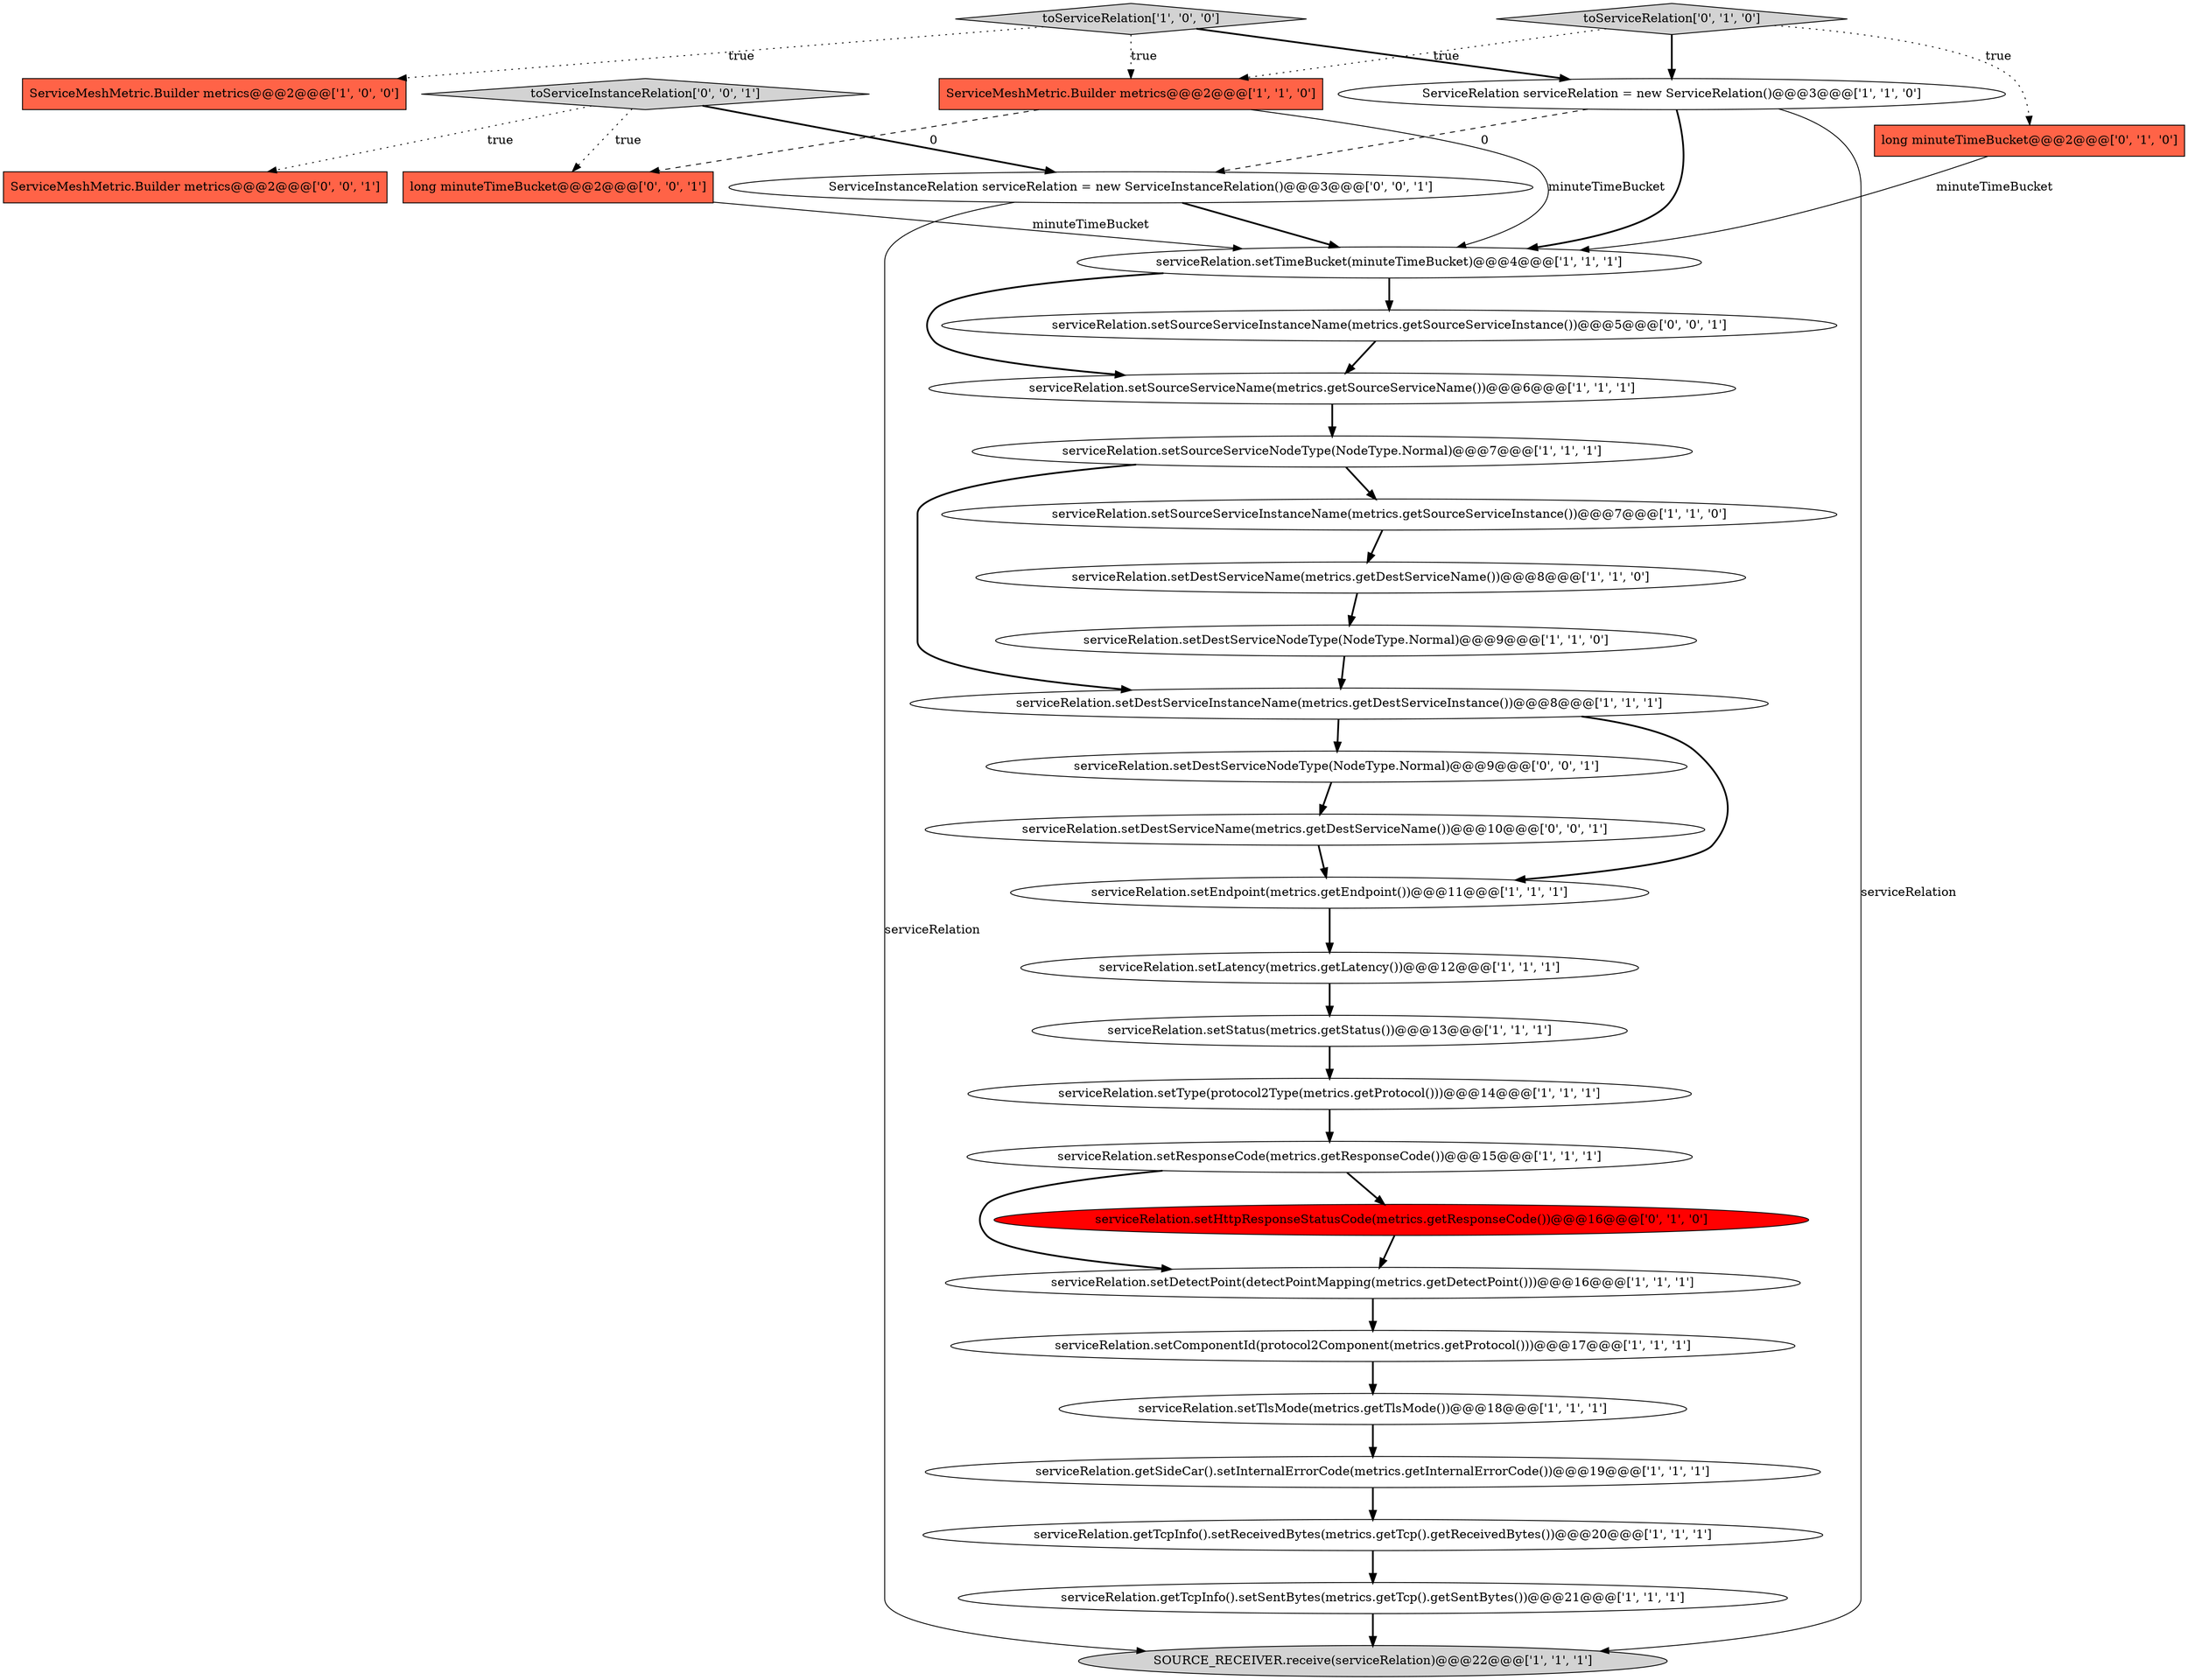 digraph {
15 [style = filled, label = "serviceRelation.setComponentId(protocol2Component(metrics.getProtocol()))@@@17@@@['1', '1', '1']", fillcolor = white, shape = ellipse image = "AAA0AAABBB1BBB"];
17 [style = filled, label = "ServiceRelation serviceRelation = new ServiceRelation()@@@3@@@['1', '1', '0']", fillcolor = white, shape = ellipse image = "AAA0AAABBB1BBB"];
27 [style = filled, label = "serviceRelation.setDestServiceName(metrics.getDestServiceName())@@@10@@@['0', '0', '1']", fillcolor = white, shape = ellipse image = "AAA0AAABBB3BBB"];
19 [style = filled, label = "serviceRelation.setResponseCode(metrics.getResponseCode())@@@15@@@['1', '1', '1']", fillcolor = white, shape = ellipse image = "AAA0AAABBB1BBB"];
26 [style = filled, label = "ServiceMeshMetric.Builder metrics@@@2@@@['0', '0', '1']", fillcolor = tomato, shape = box image = "AAA0AAABBB3BBB"];
31 [style = filled, label = "long minuteTimeBucket@@@2@@@['0', '0', '1']", fillcolor = tomato, shape = box image = "AAA0AAABBB3BBB"];
18 [style = filled, label = "serviceRelation.setTimeBucket(minuteTimeBucket)@@@4@@@['1', '1', '1']", fillcolor = white, shape = ellipse image = "AAA0AAABBB1BBB"];
21 [style = filled, label = "serviceRelation.getTcpInfo().setSentBytes(metrics.getTcp().getSentBytes())@@@21@@@['1', '1', '1']", fillcolor = white, shape = ellipse image = "AAA0AAABBB1BBB"];
12 [style = filled, label = "serviceRelation.setEndpoint(metrics.getEndpoint())@@@11@@@['1', '1', '1']", fillcolor = white, shape = ellipse image = "AAA0AAABBB1BBB"];
29 [style = filled, label = "serviceRelation.setDestServiceNodeType(NodeType.Normal)@@@9@@@['0', '0', '1']", fillcolor = white, shape = ellipse image = "AAA0AAABBB3BBB"];
13 [style = filled, label = "serviceRelation.setDetectPoint(detectPointMapping(metrics.getDetectPoint()))@@@16@@@['1', '1', '1']", fillcolor = white, shape = ellipse image = "AAA0AAABBB1BBB"];
22 [style = filled, label = "serviceRelation.setSourceServiceInstanceName(metrics.getSourceServiceInstance())@@@7@@@['1', '1', '0']", fillcolor = white, shape = ellipse image = "AAA0AAABBB1BBB"];
9 [style = filled, label = "serviceRelation.setLatency(metrics.getLatency())@@@12@@@['1', '1', '1']", fillcolor = white, shape = ellipse image = "AAA0AAABBB1BBB"];
10 [style = filled, label = "serviceRelation.setStatus(metrics.getStatus())@@@13@@@['1', '1', '1']", fillcolor = white, shape = ellipse image = "AAA0AAABBB1BBB"];
30 [style = filled, label = "ServiceInstanceRelation serviceRelation = new ServiceInstanceRelation()@@@3@@@['0', '0', '1']", fillcolor = white, shape = ellipse image = "AAA0AAABBB3BBB"];
8 [style = filled, label = "serviceRelation.setDestServiceName(metrics.getDestServiceName())@@@8@@@['1', '1', '0']", fillcolor = white, shape = ellipse image = "AAA0AAABBB1BBB"];
32 [style = filled, label = "toServiceInstanceRelation['0', '0', '1']", fillcolor = lightgray, shape = diamond image = "AAA0AAABBB3BBB"];
2 [style = filled, label = "SOURCE_RECEIVER.receive(serviceRelation)@@@22@@@['1', '1', '1']", fillcolor = lightgray, shape = ellipse image = "AAA0AAABBB1BBB"];
3 [style = filled, label = "serviceRelation.setSourceServiceNodeType(NodeType.Normal)@@@7@@@['1', '1', '1']", fillcolor = white, shape = ellipse image = "AAA0AAABBB1BBB"];
14 [style = filled, label = "serviceRelation.setTlsMode(metrics.getTlsMode())@@@18@@@['1', '1', '1']", fillcolor = white, shape = ellipse image = "AAA0AAABBB1BBB"];
11 [style = filled, label = "serviceRelation.getTcpInfo().setReceivedBytes(metrics.getTcp().getReceivedBytes())@@@20@@@['1', '1', '1']", fillcolor = white, shape = ellipse image = "AAA0AAABBB1BBB"];
6 [style = filled, label = "serviceRelation.setType(protocol2Type(metrics.getProtocol()))@@@14@@@['1', '1', '1']", fillcolor = white, shape = ellipse image = "AAA0AAABBB1BBB"];
24 [style = filled, label = "serviceRelation.setHttpResponseStatusCode(metrics.getResponseCode())@@@16@@@['0', '1', '0']", fillcolor = red, shape = ellipse image = "AAA1AAABBB2BBB"];
0 [style = filled, label = "ServiceMeshMetric.Builder metrics@@@2@@@['1', '0', '0']", fillcolor = tomato, shape = box image = "AAA0AAABBB1BBB"];
4 [style = filled, label = "toServiceRelation['1', '0', '0']", fillcolor = lightgray, shape = diamond image = "AAA0AAABBB1BBB"];
7 [style = filled, label = "serviceRelation.setSourceServiceName(metrics.getSourceServiceName())@@@6@@@['1', '1', '1']", fillcolor = white, shape = ellipse image = "AAA0AAABBB1BBB"];
25 [style = filled, label = "toServiceRelation['0', '1', '0']", fillcolor = lightgray, shape = diamond image = "AAA0AAABBB2BBB"];
20 [style = filled, label = "serviceRelation.getSideCar().setInternalErrorCode(metrics.getInternalErrorCode())@@@19@@@['1', '1', '1']", fillcolor = white, shape = ellipse image = "AAA0AAABBB1BBB"];
28 [style = filled, label = "serviceRelation.setSourceServiceInstanceName(metrics.getSourceServiceInstance())@@@5@@@['0', '0', '1']", fillcolor = white, shape = ellipse image = "AAA0AAABBB3BBB"];
5 [style = filled, label = "serviceRelation.setDestServiceNodeType(NodeType.Normal)@@@9@@@['1', '1', '0']", fillcolor = white, shape = ellipse image = "AAA0AAABBB1BBB"];
23 [style = filled, label = "long minuteTimeBucket@@@2@@@['0', '1', '0']", fillcolor = tomato, shape = box image = "AAA0AAABBB2BBB"];
1 [style = filled, label = "ServiceMeshMetric.Builder metrics@@@2@@@['1', '1', '0']", fillcolor = tomato, shape = box image = "AAA0AAABBB1BBB"];
16 [style = filled, label = "serviceRelation.setDestServiceInstanceName(metrics.getDestServiceInstance())@@@8@@@['1', '1', '1']", fillcolor = white, shape = ellipse image = "AAA0AAABBB1BBB"];
4->17 [style = bold, label=""];
15->14 [style = bold, label=""];
27->12 [style = bold, label=""];
4->1 [style = dotted, label="true"];
1->31 [style = dashed, label="0"];
23->18 [style = solid, label="minuteTimeBucket"];
11->21 [style = bold, label=""];
16->29 [style = bold, label=""];
4->0 [style = dotted, label="true"];
28->7 [style = bold, label=""];
24->13 [style = bold, label=""];
6->19 [style = bold, label=""];
9->10 [style = bold, label=""];
3->16 [style = bold, label=""];
25->1 [style = dotted, label="true"];
12->9 [style = bold, label=""];
3->22 [style = bold, label=""];
30->18 [style = bold, label=""];
25->17 [style = bold, label=""];
10->6 [style = bold, label=""];
18->28 [style = bold, label=""];
32->30 [style = bold, label=""];
7->3 [style = bold, label=""];
21->2 [style = bold, label=""];
19->24 [style = bold, label=""];
22->8 [style = bold, label=""];
5->16 [style = bold, label=""];
32->31 [style = dotted, label="true"];
30->2 [style = solid, label="serviceRelation"];
29->27 [style = bold, label=""];
19->13 [style = bold, label=""];
8->5 [style = bold, label=""];
31->18 [style = solid, label="minuteTimeBucket"];
32->26 [style = dotted, label="true"];
13->15 [style = bold, label=""];
25->23 [style = dotted, label="true"];
17->2 [style = solid, label="serviceRelation"];
18->7 [style = bold, label=""];
17->30 [style = dashed, label="0"];
16->12 [style = bold, label=""];
1->18 [style = solid, label="minuteTimeBucket"];
17->18 [style = bold, label=""];
14->20 [style = bold, label=""];
20->11 [style = bold, label=""];
}
